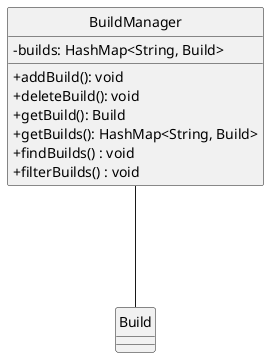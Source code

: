 @startuml
hide circle

skinparam classAttributeIconSize 0
class BuildManager {
    -builds: HashMap<String, Build>

    +addBuild(): void
    +deleteBuild(): void
    +getBuild(): Build
    +getBuilds(): HashMap<String, Build>
    +findBuilds() : void
    +filterBuilds() : void
}

class Build {
}

BuildManager --- Build
@enduml